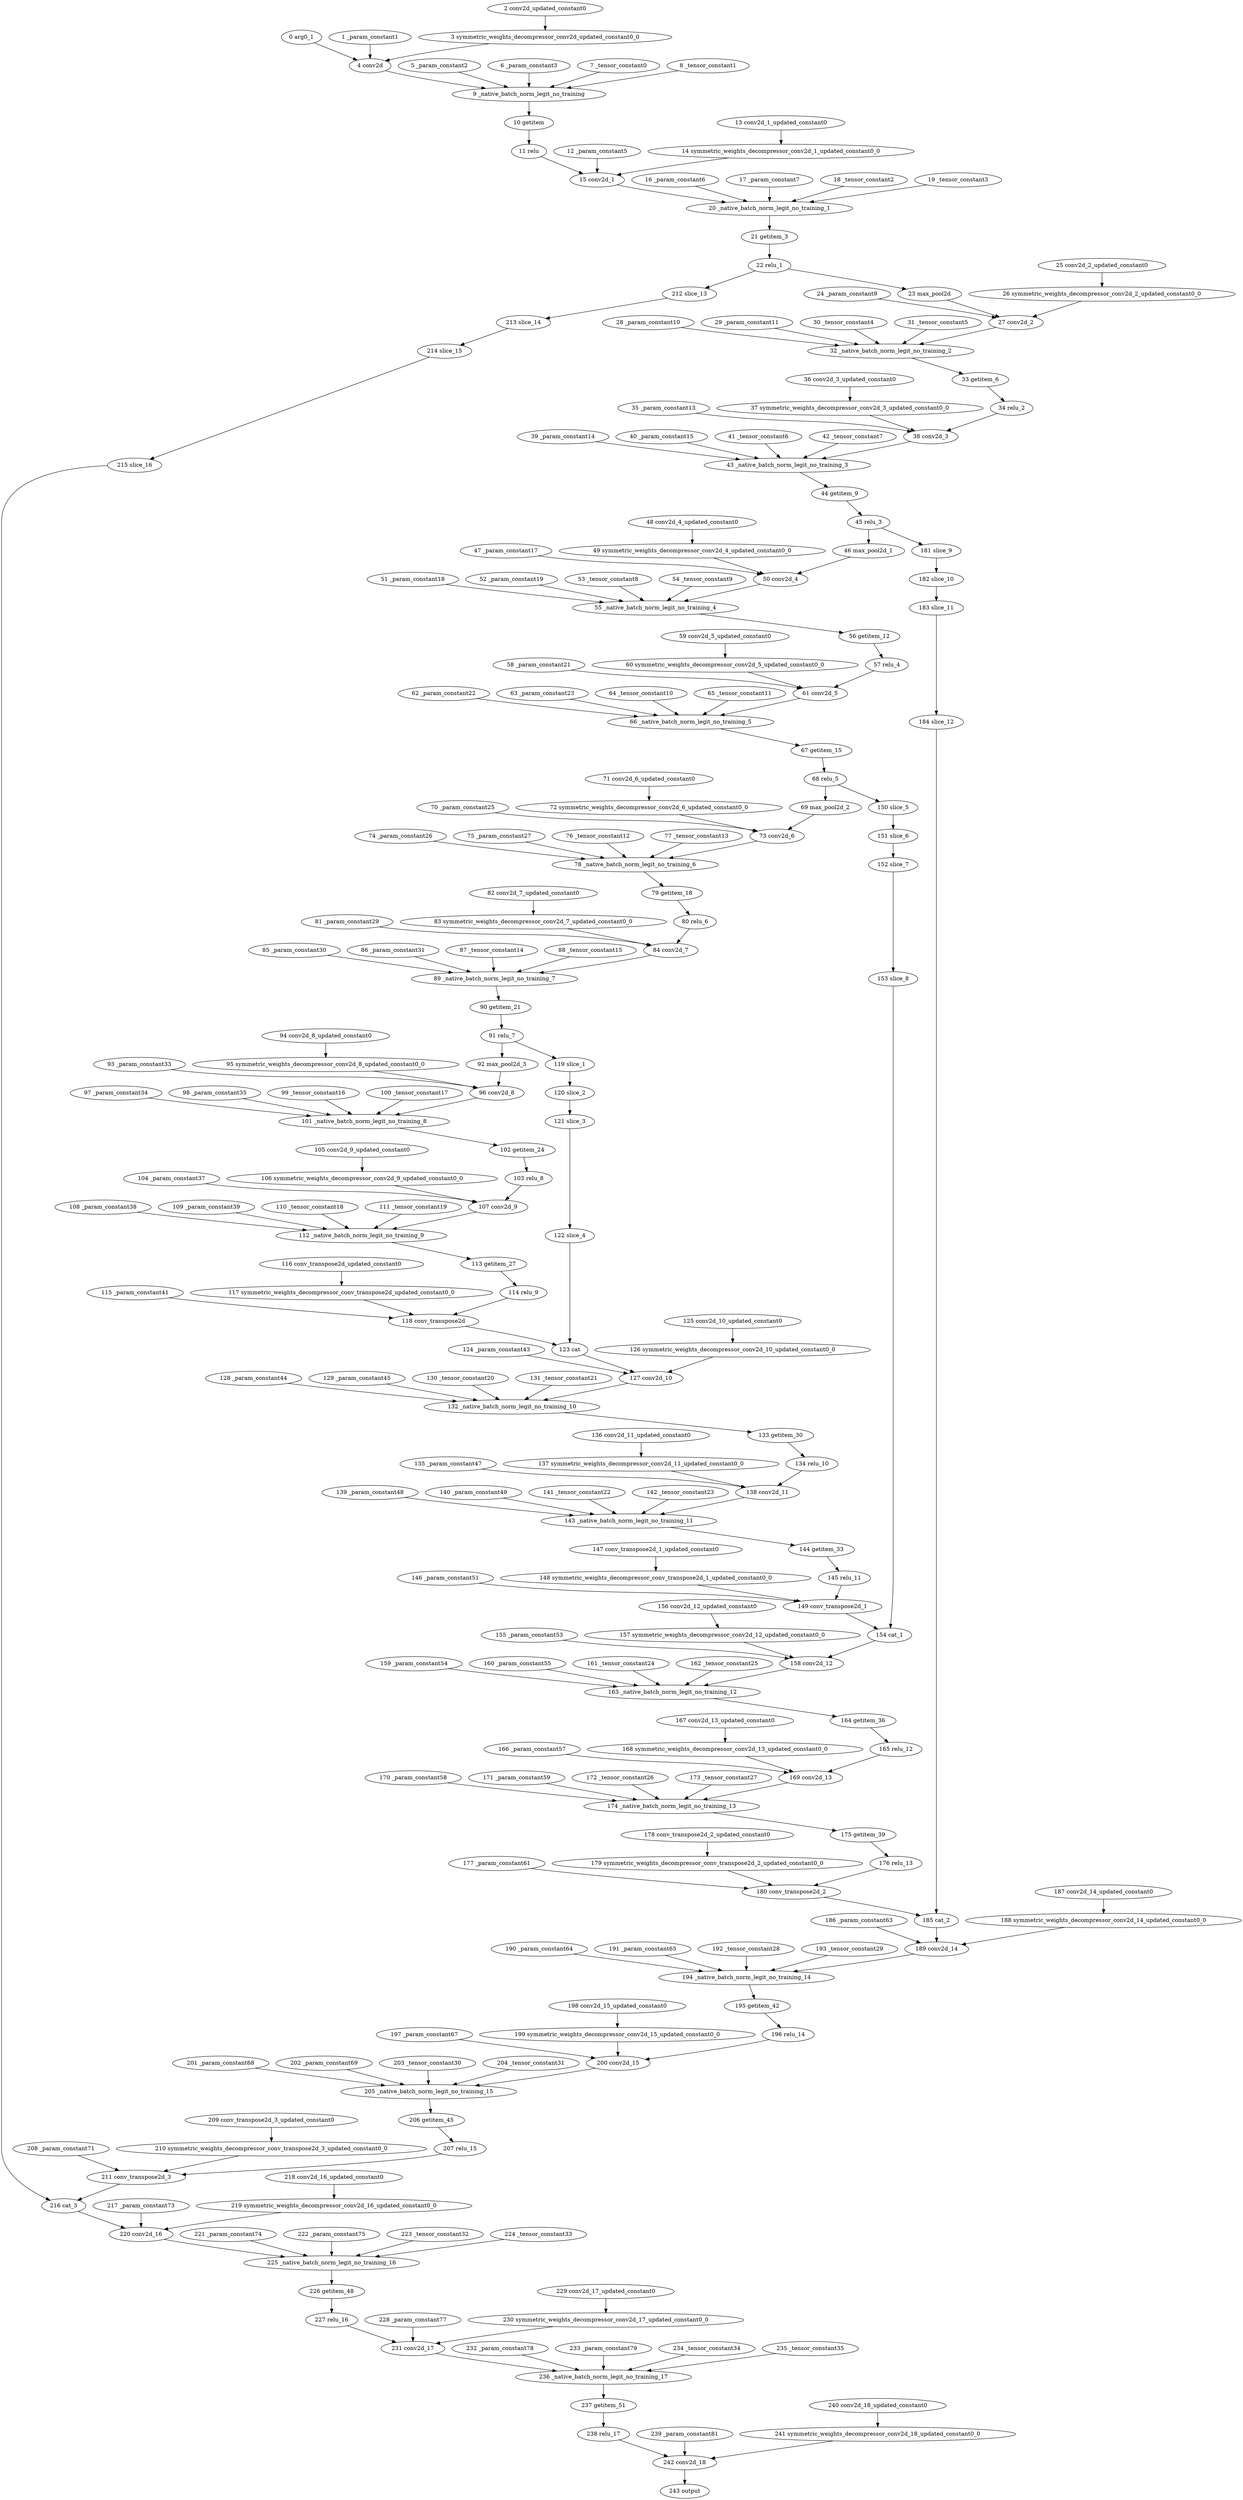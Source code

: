strict digraph  {
"0 arg0_1" [id=0, type=input];
"1 _param_constant1" [id=1, type=get_attr];
"2 conv2d_updated_constant0" [id=2, type=get_attr];
"3 symmetric_weights_decompressor_conv2d_updated_constant0_0" [id=3, type=call_module];
"4 conv2d" [id=4, type=conv2d];
"5 _param_constant2" [id=5, type=get_attr];
"6 _param_constant3" [id=6, type=get_attr];
"7 _tensor_constant0" [id=7, type=get_attr];
"8 _tensor_constant1" [id=8, type=get_attr];
"9 _native_batch_norm_legit_no_training" [id=9, type=_native_batch_norm_legit_no_training];
"10 getitem" [id=10, type=__getitem__];
"11 relu" [id=11, type=relu];
"12 _param_constant5" [id=12, type=get_attr];
"13 conv2d_1_updated_constant0" [id=13, type=get_attr];
"14 symmetric_weights_decompressor_conv2d_1_updated_constant0_0" [id=14, type=call_module];
"15 conv2d_1" [id=15, type=conv2d];
"16 _param_constant6" [id=16, type=get_attr];
"17 _param_constant7" [id=17, type=get_attr];
"18 _tensor_constant2" [id=18, type=get_attr];
"19 _tensor_constant3" [id=19, type=get_attr];
"20 _native_batch_norm_legit_no_training_1" [id=20, type=_native_batch_norm_legit_no_training];
"21 getitem_3" [id=21, type=__getitem__];
"22 relu_1" [id=22, type=relu];
"23 max_pool2d" [id=23, type=max_pool2d];
"24 _param_constant9" [id=24, type=get_attr];
"25 conv2d_2_updated_constant0" [id=25, type=get_attr];
"26 symmetric_weights_decompressor_conv2d_2_updated_constant0_0" [id=26, type=call_module];
"27 conv2d_2" [id=27, type=conv2d];
"28 _param_constant10" [id=28, type=get_attr];
"29 _param_constant11" [id=29, type=get_attr];
"30 _tensor_constant4" [id=30, type=get_attr];
"31 _tensor_constant5" [id=31, type=get_attr];
"32 _native_batch_norm_legit_no_training_2" [id=32, type=_native_batch_norm_legit_no_training];
"33 getitem_6" [id=33, type=__getitem__];
"34 relu_2" [id=34, type=relu];
"35 _param_constant13" [id=35, type=get_attr];
"36 conv2d_3_updated_constant0" [id=36, type=get_attr];
"37 symmetric_weights_decompressor_conv2d_3_updated_constant0_0" [id=37, type=call_module];
"38 conv2d_3" [id=38, type=conv2d];
"39 _param_constant14" [id=39, type=get_attr];
"40 _param_constant15" [id=40, type=get_attr];
"41 _tensor_constant6" [id=41, type=get_attr];
"42 _tensor_constant7" [id=42, type=get_attr];
"43 _native_batch_norm_legit_no_training_3" [id=43, type=_native_batch_norm_legit_no_training];
"44 getitem_9" [id=44, type=__getitem__];
"45 relu_3" [id=45, type=relu];
"46 max_pool2d_1" [id=46, type=max_pool2d];
"47 _param_constant17" [id=47, type=get_attr];
"48 conv2d_4_updated_constant0" [id=48, type=get_attr];
"49 symmetric_weights_decompressor_conv2d_4_updated_constant0_0" [id=49, type=call_module];
"50 conv2d_4" [id=50, type=conv2d];
"51 _param_constant18" [id=51, type=get_attr];
"52 _param_constant19" [id=52, type=get_attr];
"53 _tensor_constant8" [id=53, type=get_attr];
"54 _tensor_constant9" [id=54, type=get_attr];
"55 _native_batch_norm_legit_no_training_4" [id=55, type=_native_batch_norm_legit_no_training];
"56 getitem_12" [id=56, type=__getitem__];
"57 relu_4" [id=57, type=relu];
"58 _param_constant21" [id=58, type=get_attr];
"59 conv2d_5_updated_constant0" [id=59, type=get_attr];
"60 symmetric_weights_decompressor_conv2d_5_updated_constant0_0" [id=60, type=call_module];
"61 conv2d_5" [id=61, type=conv2d];
"62 _param_constant22" [id=62, type=get_attr];
"63 _param_constant23" [id=63, type=get_attr];
"64 _tensor_constant10" [id=64, type=get_attr];
"65 _tensor_constant11" [id=65, type=get_attr];
"66 _native_batch_norm_legit_no_training_5" [id=66, type=_native_batch_norm_legit_no_training];
"67 getitem_15" [id=67, type=__getitem__];
"68 relu_5" [id=68, type=relu];
"69 max_pool2d_2" [id=69, type=max_pool2d];
"70 _param_constant25" [id=70, type=get_attr];
"71 conv2d_6_updated_constant0" [id=71, type=get_attr];
"72 symmetric_weights_decompressor_conv2d_6_updated_constant0_0" [id=72, type=call_module];
"73 conv2d_6" [id=73, type=conv2d];
"74 _param_constant26" [id=74, type=get_attr];
"75 _param_constant27" [id=75, type=get_attr];
"76 _tensor_constant12" [id=76, type=get_attr];
"77 _tensor_constant13" [id=77, type=get_attr];
"78 _native_batch_norm_legit_no_training_6" [id=78, type=_native_batch_norm_legit_no_training];
"79 getitem_18" [id=79, type=__getitem__];
"80 relu_6" [id=80, type=relu];
"81 _param_constant29" [id=81, type=get_attr];
"82 conv2d_7_updated_constant0" [id=82, type=get_attr];
"83 symmetric_weights_decompressor_conv2d_7_updated_constant0_0" [id=83, type=call_module];
"84 conv2d_7" [id=84, type=conv2d];
"85 _param_constant30" [id=85, type=get_attr];
"86 _param_constant31" [id=86, type=get_attr];
"87 _tensor_constant14" [id=87, type=get_attr];
"88 _tensor_constant15" [id=88, type=get_attr];
"89 _native_batch_norm_legit_no_training_7" [id=89, type=_native_batch_norm_legit_no_training];
"90 getitem_21" [id=90, type=__getitem__];
"91 relu_7" [id=91, type=relu];
"92 max_pool2d_3" [id=92, type=max_pool2d];
"93 _param_constant33" [id=93, type=get_attr];
"94 conv2d_8_updated_constant0" [id=94, type=get_attr];
"95 symmetric_weights_decompressor_conv2d_8_updated_constant0_0" [id=95, type=call_module];
"96 conv2d_8" [id=96, type=conv2d];
"97 _param_constant34" [id=97, type=get_attr];
"98 _param_constant35" [id=98, type=get_attr];
"99 _tensor_constant16" [id=99, type=get_attr];
"100 _tensor_constant17" [id=100, type=get_attr];
"101 _native_batch_norm_legit_no_training_8" [id=101, type=_native_batch_norm_legit_no_training];
"102 getitem_24" [id=102, type=__getitem__];
"103 relu_8" [id=103, type=relu];
"104 _param_constant37" [id=104, type=get_attr];
"105 conv2d_9_updated_constant0" [id=105, type=get_attr];
"106 symmetric_weights_decompressor_conv2d_9_updated_constant0_0" [id=106, type=call_module];
"107 conv2d_9" [id=107, type=conv2d];
"108 _param_constant38" [id=108, type=get_attr];
"109 _param_constant39" [id=109, type=get_attr];
"110 _tensor_constant18" [id=110, type=get_attr];
"111 _tensor_constant19" [id=111, type=get_attr];
"112 _native_batch_norm_legit_no_training_9" [id=112, type=_native_batch_norm_legit_no_training];
"113 getitem_27" [id=113, type=__getitem__];
"114 relu_9" [id=114, type=relu];
"115 _param_constant41" [id=115, type=get_attr];
"116 conv_transpose2d_updated_constant0" [id=116, type=get_attr];
"117 symmetric_weights_decompressor_conv_transpose2d_updated_constant0_0" [id=117, type=call_module];
"118 conv_transpose2d" [id=118, type=conv_transpose2d];
"119 slice_1" [id=119, type=slice];
"120 slice_2" [id=120, type=slice];
"121 slice_3" [id=121, type=slice];
"122 slice_4" [id=122, type=slice];
"123 cat" [id=123, type=cat];
"124 _param_constant43" [id=124, type=get_attr];
"125 conv2d_10_updated_constant0" [id=125, type=get_attr];
"126 symmetric_weights_decompressor_conv2d_10_updated_constant0_0" [id=126, type=call_module];
"127 conv2d_10" [id=127, type=conv2d];
"128 _param_constant44" [id=128, type=get_attr];
"129 _param_constant45" [id=129, type=get_attr];
"130 _tensor_constant20" [id=130, type=get_attr];
"131 _tensor_constant21" [id=131, type=get_attr];
"132 _native_batch_norm_legit_no_training_10" [id=132, type=_native_batch_norm_legit_no_training];
"133 getitem_30" [id=133, type=__getitem__];
"134 relu_10" [id=134, type=relu];
"135 _param_constant47" [id=135, type=get_attr];
"136 conv2d_11_updated_constant0" [id=136, type=get_attr];
"137 symmetric_weights_decompressor_conv2d_11_updated_constant0_0" [id=137, type=call_module];
"138 conv2d_11" [id=138, type=conv2d];
"139 _param_constant48" [id=139, type=get_attr];
"140 _param_constant49" [id=140, type=get_attr];
"141 _tensor_constant22" [id=141, type=get_attr];
"142 _tensor_constant23" [id=142, type=get_attr];
"143 _native_batch_norm_legit_no_training_11" [id=143, type=_native_batch_norm_legit_no_training];
"144 getitem_33" [id=144, type=__getitem__];
"145 relu_11" [id=145, type=relu];
"146 _param_constant51" [id=146, type=get_attr];
"147 conv_transpose2d_1_updated_constant0" [id=147, type=get_attr];
"148 symmetric_weights_decompressor_conv_transpose2d_1_updated_constant0_0" [id=148, type=call_module];
"149 conv_transpose2d_1" [id=149, type=conv_transpose2d];
"150 slice_5" [id=150, type=slice];
"151 slice_6" [id=151, type=slice];
"152 slice_7" [id=152, type=slice];
"153 slice_8" [id=153, type=slice];
"154 cat_1" [id=154, type=cat];
"155 _param_constant53" [id=155, type=get_attr];
"156 conv2d_12_updated_constant0" [id=156, type=get_attr];
"157 symmetric_weights_decompressor_conv2d_12_updated_constant0_0" [id=157, type=call_module];
"158 conv2d_12" [id=158, type=conv2d];
"159 _param_constant54" [id=159, type=get_attr];
"160 _param_constant55" [id=160, type=get_attr];
"161 _tensor_constant24" [id=161, type=get_attr];
"162 _tensor_constant25" [id=162, type=get_attr];
"163 _native_batch_norm_legit_no_training_12" [id=163, type=_native_batch_norm_legit_no_training];
"164 getitem_36" [id=164, type=__getitem__];
"165 relu_12" [id=165, type=relu];
"166 _param_constant57" [id=166, type=get_attr];
"167 conv2d_13_updated_constant0" [id=167, type=get_attr];
"168 symmetric_weights_decompressor_conv2d_13_updated_constant0_0" [id=168, type=call_module];
"169 conv2d_13" [id=169, type=conv2d];
"170 _param_constant58" [id=170, type=get_attr];
"171 _param_constant59" [id=171, type=get_attr];
"172 _tensor_constant26" [id=172, type=get_attr];
"173 _tensor_constant27" [id=173, type=get_attr];
"174 _native_batch_norm_legit_no_training_13" [id=174, type=_native_batch_norm_legit_no_training];
"175 getitem_39" [id=175, type=__getitem__];
"176 relu_13" [id=176, type=relu];
"177 _param_constant61" [id=177, type=get_attr];
"178 conv_transpose2d_2_updated_constant0" [id=178, type=get_attr];
"179 symmetric_weights_decompressor_conv_transpose2d_2_updated_constant0_0" [id=179, type=call_module];
"180 conv_transpose2d_2" [id=180, type=conv_transpose2d];
"181 slice_9" [id=181, type=slice];
"182 slice_10" [id=182, type=slice];
"183 slice_11" [id=183, type=slice];
"184 slice_12" [id=184, type=slice];
"185 cat_2" [id=185, type=cat];
"186 _param_constant63" [id=186, type=get_attr];
"187 conv2d_14_updated_constant0" [id=187, type=get_attr];
"188 symmetric_weights_decompressor_conv2d_14_updated_constant0_0" [id=188, type=call_module];
"189 conv2d_14" [id=189, type=conv2d];
"190 _param_constant64" [id=190, type=get_attr];
"191 _param_constant65" [id=191, type=get_attr];
"192 _tensor_constant28" [id=192, type=get_attr];
"193 _tensor_constant29" [id=193, type=get_attr];
"194 _native_batch_norm_legit_no_training_14" [id=194, type=_native_batch_norm_legit_no_training];
"195 getitem_42" [id=195, type=__getitem__];
"196 relu_14" [id=196, type=relu];
"197 _param_constant67" [id=197, type=get_attr];
"198 conv2d_15_updated_constant0" [id=198, type=get_attr];
"199 symmetric_weights_decompressor_conv2d_15_updated_constant0_0" [id=199, type=call_module];
"200 conv2d_15" [id=200, type=conv2d];
"201 _param_constant68" [id=201, type=get_attr];
"202 _param_constant69" [id=202, type=get_attr];
"203 _tensor_constant30" [id=203, type=get_attr];
"204 _tensor_constant31" [id=204, type=get_attr];
"205 _native_batch_norm_legit_no_training_15" [id=205, type=_native_batch_norm_legit_no_training];
"206 getitem_45" [id=206, type=__getitem__];
"207 relu_15" [id=207, type=relu];
"208 _param_constant71" [id=208, type=get_attr];
"209 conv_transpose2d_3_updated_constant0" [id=209, type=get_attr];
"210 symmetric_weights_decompressor_conv_transpose2d_3_updated_constant0_0" [id=210, type=call_module];
"211 conv_transpose2d_3" [id=211, type=conv_transpose2d];
"212 slice_13" [id=212, type=slice];
"213 slice_14" [id=213, type=slice];
"214 slice_15" [id=214, type=slice];
"215 slice_16" [id=215, type=slice];
"216 cat_3" [id=216, type=cat];
"217 _param_constant73" [id=217, type=get_attr];
"218 conv2d_16_updated_constant0" [id=218, type=get_attr];
"219 symmetric_weights_decompressor_conv2d_16_updated_constant0_0" [id=219, type=call_module];
"220 conv2d_16" [id=220, type=conv2d];
"221 _param_constant74" [id=221, type=get_attr];
"222 _param_constant75" [id=222, type=get_attr];
"223 _tensor_constant32" [id=223, type=get_attr];
"224 _tensor_constant33" [id=224, type=get_attr];
"225 _native_batch_norm_legit_no_training_16" [id=225, type=_native_batch_norm_legit_no_training];
"226 getitem_48" [id=226, type=__getitem__];
"227 relu_16" [id=227, type=relu];
"228 _param_constant77" [id=228, type=get_attr];
"229 conv2d_17_updated_constant0" [id=229, type=get_attr];
"230 symmetric_weights_decompressor_conv2d_17_updated_constant0_0" [id=230, type=call_module];
"231 conv2d_17" [id=231, type=conv2d];
"232 _param_constant78" [id=232, type=get_attr];
"233 _param_constant79" [id=233, type=get_attr];
"234 _tensor_constant34" [id=234, type=get_attr];
"235 _tensor_constant35" [id=235, type=get_attr];
"236 _native_batch_norm_legit_no_training_17" [id=236, type=_native_batch_norm_legit_no_training];
"237 getitem_51" [id=237, type=__getitem__];
"238 relu_17" [id=238, type=relu];
"239 _param_constant81" [id=239, type=get_attr];
"240 conv2d_18_updated_constant0" [id=240, type=get_attr];
"241 symmetric_weights_decompressor_conv2d_18_updated_constant0_0" [id=241, type=call_module];
"242 conv2d_18" [id=242, type=conv2d];
"243 output" [id=243, type=output];
"0 arg0_1" -> "4 conv2d";
"1 _param_constant1" -> "4 conv2d";
"2 conv2d_updated_constant0" -> "3 symmetric_weights_decompressor_conv2d_updated_constant0_0";
"3 symmetric_weights_decompressor_conv2d_updated_constant0_0" -> "4 conv2d";
"4 conv2d" -> "9 _native_batch_norm_legit_no_training";
"5 _param_constant2" -> "9 _native_batch_norm_legit_no_training";
"6 _param_constant3" -> "9 _native_batch_norm_legit_no_training";
"7 _tensor_constant0" -> "9 _native_batch_norm_legit_no_training";
"8 _tensor_constant1" -> "9 _native_batch_norm_legit_no_training";
"9 _native_batch_norm_legit_no_training" -> "10 getitem";
"10 getitem" -> "11 relu";
"11 relu" -> "15 conv2d_1";
"12 _param_constant5" -> "15 conv2d_1";
"13 conv2d_1_updated_constant0" -> "14 symmetric_weights_decompressor_conv2d_1_updated_constant0_0";
"14 symmetric_weights_decompressor_conv2d_1_updated_constant0_0" -> "15 conv2d_1";
"15 conv2d_1" -> "20 _native_batch_norm_legit_no_training_1";
"16 _param_constant6" -> "20 _native_batch_norm_legit_no_training_1";
"17 _param_constant7" -> "20 _native_batch_norm_legit_no_training_1";
"18 _tensor_constant2" -> "20 _native_batch_norm_legit_no_training_1";
"19 _tensor_constant3" -> "20 _native_batch_norm_legit_no_training_1";
"20 _native_batch_norm_legit_no_training_1" -> "21 getitem_3";
"21 getitem_3" -> "22 relu_1";
"22 relu_1" -> "23 max_pool2d";
"22 relu_1" -> "212 slice_13";
"23 max_pool2d" -> "27 conv2d_2";
"24 _param_constant9" -> "27 conv2d_2";
"25 conv2d_2_updated_constant0" -> "26 symmetric_weights_decompressor_conv2d_2_updated_constant0_0";
"26 symmetric_weights_decompressor_conv2d_2_updated_constant0_0" -> "27 conv2d_2";
"27 conv2d_2" -> "32 _native_batch_norm_legit_no_training_2";
"28 _param_constant10" -> "32 _native_batch_norm_legit_no_training_2";
"29 _param_constant11" -> "32 _native_batch_norm_legit_no_training_2";
"30 _tensor_constant4" -> "32 _native_batch_norm_legit_no_training_2";
"31 _tensor_constant5" -> "32 _native_batch_norm_legit_no_training_2";
"32 _native_batch_norm_legit_no_training_2" -> "33 getitem_6";
"33 getitem_6" -> "34 relu_2";
"34 relu_2" -> "38 conv2d_3";
"35 _param_constant13" -> "38 conv2d_3";
"36 conv2d_3_updated_constant0" -> "37 symmetric_weights_decompressor_conv2d_3_updated_constant0_0";
"37 symmetric_weights_decompressor_conv2d_3_updated_constant0_0" -> "38 conv2d_3";
"38 conv2d_3" -> "43 _native_batch_norm_legit_no_training_3";
"39 _param_constant14" -> "43 _native_batch_norm_legit_no_training_3";
"40 _param_constant15" -> "43 _native_batch_norm_legit_no_training_3";
"41 _tensor_constant6" -> "43 _native_batch_norm_legit_no_training_3";
"42 _tensor_constant7" -> "43 _native_batch_norm_legit_no_training_3";
"43 _native_batch_norm_legit_no_training_3" -> "44 getitem_9";
"44 getitem_9" -> "45 relu_3";
"45 relu_3" -> "46 max_pool2d_1";
"45 relu_3" -> "181 slice_9";
"46 max_pool2d_1" -> "50 conv2d_4";
"47 _param_constant17" -> "50 conv2d_4";
"48 conv2d_4_updated_constant0" -> "49 symmetric_weights_decompressor_conv2d_4_updated_constant0_0";
"49 symmetric_weights_decompressor_conv2d_4_updated_constant0_0" -> "50 conv2d_4";
"50 conv2d_4" -> "55 _native_batch_norm_legit_no_training_4";
"51 _param_constant18" -> "55 _native_batch_norm_legit_no_training_4";
"52 _param_constant19" -> "55 _native_batch_norm_legit_no_training_4";
"53 _tensor_constant8" -> "55 _native_batch_norm_legit_no_training_4";
"54 _tensor_constant9" -> "55 _native_batch_norm_legit_no_training_4";
"55 _native_batch_norm_legit_no_training_4" -> "56 getitem_12";
"56 getitem_12" -> "57 relu_4";
"57 relu_4" -> "61 conv2d_5";
"58 _param_constant21" -> "61 conv2d_5";
"59 conv2d_5_updated_constant0" -> "60 symmetric_weights_decompressor_conv2d_5_updated_constant0_0";
"60 symmetric_weights_decompressor_conv2d_5_updated_constant0_0" -> "61 conv2d_5";
"61 conv2d_5" -> "66 _native_batch_norm_legit_no_training_5";
"62 _param_constant22" -> "66 _native_batch_norm_legit_no_training_5";
"63 _param_constant23" -> "66 _native_batch_norm_legit_no_training_5";
"64 _tensor_constant10" -> "66 _native_batch_norm_legit_no_training_5";
"65 _tensor_constant11" -> "66 _native_batch_norm_legit_no_training_5";
"66 _native_batch_norm_legit_no_training_5" -> "67 getitem_15";
"67 getitem_15" -> "68 relu_5";
"68 relu_5" -> "69 max_pool2d_2";
"68 relu_5" -> "150 slice_5";
"69 max_pool2d_2" -> "73 conv2d_6";
"70 _param_constant25" -> "73 conv2d_6";
"71 conv2d_6_updated_constant0" -> "72 symmetric_weights_decompressor_conv2d_6_updated_constant0_0";
"72 symmetric_weights_decompressor_conv2d_6_updated_constant0_0" -> "73 conv2d_6";
"73 conv2d_6" -> "78 _native_batch_norm_legit_no_training_6";
"74 _param_constant26" -> "78 _native_batch_norm_legit_no_training_6";
"75 _param_constant27" -> "78 _native_batch_norm_legit_no_training_6";
"76 _tensor_constant12" -> "78 _native_batch_norm_legit_no_training_6";
"77 _tensor_constant13" -> "78 _native_batch_norm_legit_no_training_6";
"78 _native_batch_norm_legit_no_training_6" -> "79 getitem_18";
"79 getitem_18" -> "80 relu_6";
"80 relu_6" -> "84 conv2d_7";
"81 _param_constant29" -> "84 conv2d_7";
"82 conv2d_7_updated_constant0" -> "83 symmetric_weights_decompressor_conv2d_7_updated_constant0_0";
"83 symmetric_weights_decompressor_conv2d_7_updated_constant0_0" -> "84 conv2d_7";
"84 conv2d_7" -> "89 _native_batch_norm_legit_no_training_7";
"85 _param_constant30" -> "89 _native_batch_norm_legit_no_training_7";
"86 _param_constant31" -> "89 _native_batch_norm_legit_no_training_7";
"87 _tensor_constant14" -> "89 _native_batch_norm_legit_no_training_7";
"88 _tensor_constant15" -> "89 _native_batch_norm_legit_no_training_7";
"89 _native_batch_norm_legit_no_training_7" -> "90 getitem_21";
"90 getitem_21" -> "91 relu_7";
"91 relu_7" -> "92 max_pool2d_3";
"91 relu_7" -> "119 slice_1";
"92 max_pool2d_3" -> "96 conv2d_8";
"93 _param_constant33" -> "96 conv2d_8";
"94 conv2d_8_updated_constant0" -> "95 symmetric_weights_decompressor_conv2d_8_updated_constant0_0";
"95 symmetric_weights_decompressor_conv2d_8_updated_constant0_0" -> "96 conv2d_8";
"96 conv2d_8" -> "101 _native_batch_norm_legit_no_training_8";
"97 _param_constant34" -> "101 _native_batch_norm_legit_no_training_8";
"98 _param_constant35" -> "101 _native_batch_norm_legit_no_training_8";
"99 _tensor_constant16" -> "101 _native_batch_norm_legit_no_training_8";
"100 _tensor_constant17" -> "101 _native_batch_norm_legit_no_training_8";
"101 _native_batch_norm_legit_no_training_8" -> "102 getitem_24";
"102 getitem_24" -> "103 relu_8";
"103 relu_8" -> "107 conv2d_9";
"104 _param_constant37" -> "107 conv2d_9";
"105 conv2d_9_updated_constant0" -> "106 symmetric_weights_decompressor_conv2d_9_updated_constant0_0";
"106 symmetric_weights_decompressor_conv2d_9_updated_constant0_0" -> "107 conv2d_9";
"107 conv2d_9" -> "112 _native_batch_norm_legit_no_training_9";
"108 _param_constant38" -> "112 _native_batch_norm_legit_no_training_9";
"109 _param_constant39" -> "112 _native_batch_norm_legit_no_training_9";
"110 _tensor_constant18" -> "112 _native_batch_norm_legit_no_training_9";
"111 _tensor_constant19" -> "112 _native_batch_norm_legit_no_training_9";
"112 _native_batch_norm_legit_no_training_9" -> "113 getitem_27";
"113 getitem_27" -> "114 relu_9";
"114 relu_9" -> "118 conv_transpose2d";
"115 _param_constant41" -> "118 conv_transpose2d";
"116 conv_transpose2d_updated_constant0" -> "117 symmetric_weights_decompressor_conv_transpose2d_updated_constant0_0";
"117 symmetric_weights_decompressor_conv_transpose2d_updated_constant0_0" -> "118 conv_transpose2d";
"118 conv_transpose2d" -> "123 cat";
"119 slice_1" -> "120 slice_2";
"120 slice_2" -> "121 slice_3";
"121 slice_3" -> "122 slice_4";
"122 slice_4" -> "123 cat";
"123 cat" -> "127 conv2d_10";
"124 _param_constant43" -> "127 conv2d_10";
"125 conv2d_10_updated_constant0" -> "126 symmetric_weights_decompressor_conv2d_10_updated_constant0_0";
"126 symmetric_weights_decompressor_conv2d_10_updated_constant0_0" -> "127 conv2d_10";
"127 conv2d_10" -> "132 _native_batch_norm_legit_no_training_10";
"128 _param_constant44" -> "132 _native_batch_norm_legit_no_training_10";
"129 _param_constant45" -> "132 _native_batch_norm_legit_no_training_10";
"130 _tensor_constant20" -> "132 _native_batch_norm_legit_no_training_10";
"131 _tensor_constant21" -> "132 _native_batch_norm_legit_no_training_10";
"132 _native_batch_norm_legit_no_training_10" -> "133 getitem_30";
"133 getitem_30" -> "134 relu_10";
"134 relu_10" -> "138 conv2d_11";
"135 _param_constant47" -> "138 conv2d_11";
"136 conv2d_11_updated_constant0" -> "137 symmetric_weights_decompressor_conv2d_11_updated_constant0_0";
"137 symmetric_weights_decompressor_conv2d_11_updated_constant0_0" -> "138 conv2d_11";
"138 conv2d_11" -> "143 _native_batch_norm_legit_no_training_11";
"139 _param_constant48" -> "143 _native_batch_norm_legit_no_training_11";
"140 _param_constant49" -> "143 _native_batch_norm_legit_no_training_11";
"141 _tensor_constant22" -> "143 _native_batch_norm_legit_no_training_11";
"142 _tensor_constant23" -> "143 _native_batch_norm_legit_no_training_11";
"143 _native_batch_norm_legit_no_training_11" -> "144 getitem_33";
"144 getitem_33" -> "145 relu_11";
"145 relu_11" -> "149 conv_transpose2d_1";
"146 _param_constant51" -> "149 conv_transpose2d_1";
"147 conv_transpose2d_1_updated_constant0" -> "148 symmetric_weights_decompressor_conv_transpose2d_1_updated_constant0_0";
"148 symmetric_weights_decompressor_conv_transpose2d_1_updated_constant0_0" -> "149 conv_transpose2d_1";
"149 conv_transpose2d_1" -> "154 cat_1";
"150 slice_5" -> "151 slice_6";
"151 slice_6" -> "152 slice_7";
"152 slice_7" -> "153 slice_8";
"153 slice_8" -> "154 cat_1";
"154 cat_1" -> "158 conv2d_12";
"155 _param_constant53" -> "158 conv2d_12";
"156 conv2d_12_updated_constant0" -> "157 symmetric_weights_decompressor_conv2d_12_updated_constant0_0";
"157 symmetric_weights_decompressor_conv2d_12_updated_constant0_0" -> "158 conv2d_12";
"158 conv2d_12" -> "163 _native_batch_norm_legit_no_training_12";
"159 _param_constant54" -> "163 _native_batch_norm_legit_no_training_12";
"160 _param_constant55" -> "163 _native_batch_norm_legit_no_training_12";
"161 _tensor_constant24" -> "163 _native_batch_norm_legit_no_training_12";
"162 _tensor_constant25" -> "163 _native_batch_norm_legit_no_training_12";
"163 _native_batch_norm_legit_no_training_12" -> "164 getitem_36";
"164 getitem_36" -> "165 relu_12";
"165 relu_12" -> "169 conv2d_13";
"166 _param_constant57" -> "169 conv2d_13";
"167 conv2d_13_updated_constant0" -> "168 symmetric_weights_decompressor_conv2d_13_updated_constant0_0";
"168 symmetric_weights_decompressor_conv2d_13_updated_constant0_0" -> "169 conv2d_13";
"169 conv2d_13" -> "174 _native_batch_norm_legit_no_training_13";
"170 _param_constant58" -> "174 _native_batch_norm_legit_no_training_13";
"171 _param_constant59" -> "174 _native_batch_norm_legit_no_training_13";
"172 _tensor_constant26" -> "174 _native_batch_norm_legit_no_training_13";
"173 _tensor_constant27" -> "174 _native_batch_norm_legit_no_training_13";
"174 _native_batch_norm_legit_no_training_13" -> "175 getitem_39";
"175 getitem_39" -> "176 relu_13";
"176 relu_13" -> "180 conv_transpose2d_2";
"177 _param_constant61" -> "180 conv_transpose2d_2";
"178 conv_transpose2d_2_updated_constant0" -> "179 symmetric_weights_decompressor_conv_transpose2d_2_updated_constant0_0";
"179 symmetric_weights_decompressor_conv_transpose2d_2_updated_constant0_0" -> "180 conv_transpose2d_2";
"180 conv_transpose2d_2" -> "185 cat_2";
"181 slice_9" -> "182 slice_10";
"182 slice_10" -> "183 slice_11";
"183 slice_11" -> "184 slice_12";
"184 slice_12" -> "185 cat_2";
"185 cat_2" -> "189 conv2d_14";
"186 _param_constant63" -> "189 conv2d_14";
"187 conv2d_14_updated_constant0" -> "188 symmetric_weights_decompressor_conv2d_14_updated_constant0_0";
"188 symmetric_weights_decompressor_conv2d_14_updated_constant0_0" -> "189 conv2d_14";
"189 conv2d_14" -> "194 _native_batch_norm_legit_no_training_14";
"190 _param_constant64" -> "194 _native_batch_norm_legit_no_training_14";
"191 _param_constant65" -> "194 _native_batch_norm_legit_no_training_14";
"192 _tensor_constant28" -> "194 _native_batch_norm_legit_no_training_14";
"193 _tensor_constant29" -> "194 _native_batch_norm_legit_no_training_14";
"194 _native_batch_norm_legit_no_training_14" -> "195 getitem_42";
"195 getitem_42" -> "196 relu_14";
"196 relu_14" -> "200 conv2d_15";
"197 _param_constant67" -> "200 conv2d_15";
"198 conv2d_15_updated_constant0" -> "199 symmetric_weights_decompressor_conv2d_15_updated_constant0_0";
"199 symmetric_weights_decompressor_conv2d_15_updated_constant0_0" -> "200 conv2d_15";
"200 conv2d_15" -> "205 _native_batch_norm_legit_no_training_15";
"201 _param_constant68" -> "205 _native_batch_norm_legit_no_training_15";
"202 _param_constant69" -> "205 _native_batch_norm_legit_no_training_15";
"203 _tensor_constant30" -> "205 _native_batch_norm_legit_no_training_15";
"204 _tensor_constant31" -> "205 _native_batch_norm_legit_no_training_15";
"205 _native_batch_norm_legit_no_training_15" -> "206 getitem_45";
"206 getitem_45" -> "207 relu_15";
"207 relu_15" -> "211 conv_transpose2d_3";
"208 _param_constant71" -> "211 conv_transpose2d_3";
"209 conv_transpose2d_3_updated_constant0" -> "210 symmetric_weights_decompressor_conv_transpose2d_3_updated_constant0_0";
"210 symmetric_weights_decompressor_conv_transpose2d_3_updated_constant0_0" -> "211 conv_transpose2d_3";
"211 conv_transpose2d_3" -> "216 cat_3";
"212 slice_13" -> "213 slice_14";
"213 slice_14" -> "214 slice_15";
"214 slice_15" -> "215 slice_16";
"215 slice_16" -> "216 cat_3";
"216 cat_3" -> "220 conv2d_16";
"217 _param_constant73" -> "220 conv2d_16";
"218 conv2d_16_updated_constant0" -> "219 symmetric_weights_decompressor_conv2d_16_updated_constant0_0";
"219 symmetric_weights_decompressor_conv2d_16_updated_constant0_0" -> "220 conv2d_16";
"220 conv2d_16" -> "225 _native_batch_norm_legit_no_training_16";
"221 _param_constant74" -> "225 _native_batch_norm_legit_no_training_16";
"222 _param_constant75" -> "225 _native_batch_norm_legit_no_training_16";
"223 _tensor_constant32" -> "225 _native_batch_norm_legit_no_training_16";
"224 _tensor_constant33" -> "225 _native_batch_norm_legit_no_training_16";
"225 _native_batch_norm_legit_no_training_16" -> "226 getitem_48";
"226 getitem_48" -> "227 relu_16";
"227 relu_16" -> "231 conv2d_17";
"228 _param_constant77" -> "231 conv2d_17";
"229 conv2d_17_updated_constant0" -> "230 symmetric_weights_decompressor_conv2d_17_updated_constant0_0";
"230 symmetric_weights_decompressor_conv2d_17_updated_constant0_0" -> "231 conv2d_17";
"231 conv2d_17" -> "236 _native_batch_norm_legit_no_training_17";
"232 _param_constant78" -> "236 _native_batch_norm_legit_no_training_17";
"233 _param_constant79" -> "236 _native_batch_norm_legit_no_training_17";
"234 _tensor_constant34" -> "236 _native_batch_norm_legit_no_training_17";
"235 _tensor_constant35" -> "236 _native_batch_norm_legit_no_training_17";
"236 _native_batch_norm_legit_no_training_17" -> "237 getitem_51";
"237 getitem_51" -> "238 relu_17";
"238 relu_17" -> "242 conv2d_18";
"239 _param_constant81" -> "242 conv2d_18";
"240 conv2d_18_updated_constant0" -> "241 symmetric_weights_decompressor_conv2d_18_updated_constant0_0";
"241 symmetric_weights_decompressor_conv2d_18_updated_constant0_0" -> "242 conv2d_18";
"242 conv2d_18" -> "243 output";
}

